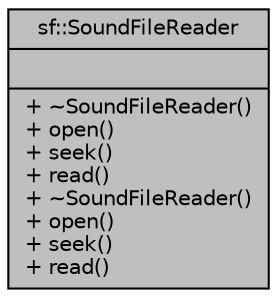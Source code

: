 digraph "sf::SoundFileReader"
{
 // LATEX_PDF_SIZE
  edge [fontname="Helvetica",fontsize="10",labelfontname="Helvetica",labelfontsize="10"];
  node [fontname="Helvetica",fontsize="10",shape=record];
  Node1 [label="{sf::SoundFileReader\n||+ ~SoundFileReader()\l+ open()\l+ seek()\l+ read()\l+ ~SoundFileReader()\l+ open()\l+ seek()\l+ read()\l}",height=0.2,width=0.4,color="black", fillcolor="grey75", style="filled", fontcolor="black",tooltip="Abstract base class for sound file decoding."];
}
